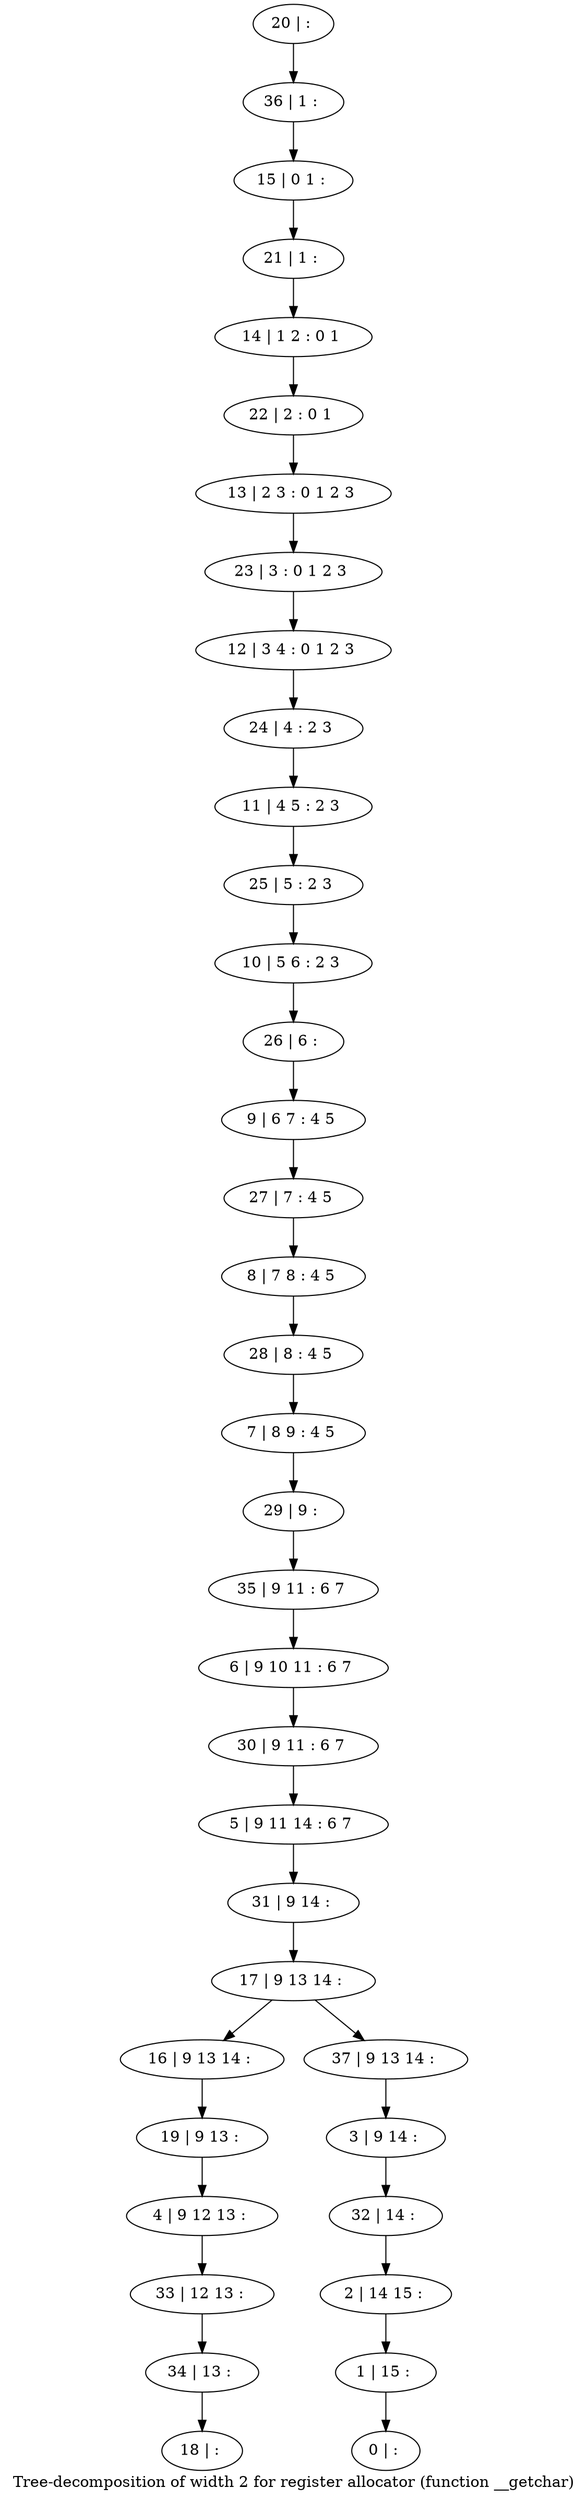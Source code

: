 digraph G {
graph [label="Tree-decomposition of width 2 for register allocator (function __getchar)"]
0[label="0 | : "];
1[label="1 | 15 : "];
2[label="2 | 14 15 : "];
3[label="3 | 9 14 : "];
4[label="4 | 9 12 13 : "];
5[label="5 | 9 11 14 : 6 7 "];
6[label="6 | 9 10 11 : 6 7 "];
7[label="7 | 8 9 : 4 5 "];
8[label="8 | 7 8 : 4 5 "];
9[label="9 | 6 7 : 4 5 "];
10[label="10 | 5 6 : 2 3 "];
11[label="11 | 4 5 : 2 3 "];
12[label="12 | 3 4 : 0 1 2 3 "];
13[label="13 | 2 3 : 0 1 2 3 "];
14[label="14 | 1 2 : 0 1 "];
15[label="15 | 0 1 : "];
16[label="16 | 9 13 14 : "];
17[label="17 | 9 13 14 : "];
18[label="18 | : "];
19[label="19 | 9 13 : "];
20[label="20 | : "];
21[label="21 | 1 : "];
22[label="22 | 2 : 0 1 "];
23[label="23 | 3 : 0 1 2 3 "];
24[label="24 | 4 : 2 3 "];
25[label="25 | 5 : 2 3 "];
26[label="26 | 6 : "];
27[label="27 | 7 : 4 5 "];
28[label="28 | 8 : 4 5 "];
29[label="29 | 9 : "];
30[label="30 | 9 11 : 6 7 "];
31[label="31 | 9 14 : "];
32[label="32 | 14 : "];
33[label="33 | 12 13 : "];
34[label="34 | 13 : "];
35[label="35 | 9 11 : 6 7 "];
36[label="36 | 1 : "];
37[label="37 | 9 13 14 : "];
19->4 ;
16->19 ;
4->33 ;
34->18 ;
33->34 ;
20->36 ;
36->15 ;
15->21 ;
21->14 ;
14->22 ;
22->13 ;
13->23 ;
23->12 ;
12->24 ;
24->11 ;
11->25 ;
25->10 ;
10->26 ;
26->9 ;
9->27 ;
27->8 ;
8->28 ;
28->7 ;
7->29 ;
29->35 ;
35->6 ;
6->30 ;
30->5 ;
5->31 ;
31->17 ;
3->32 ;
32->2 ;
2->1 ;
1->0 ;
37->3 ;
17->16 ;
17->37 ;
}
